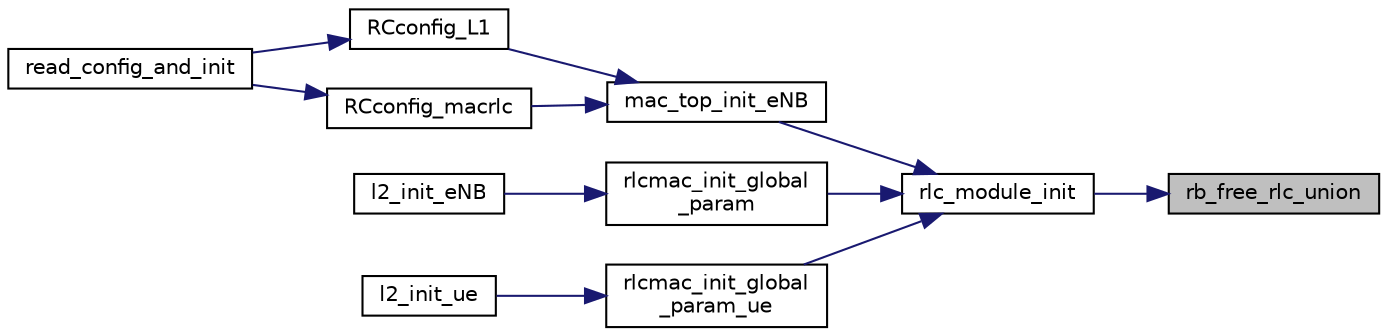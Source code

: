 digraph "rb_free_rlc_union"
{
 // LATEX_PDF_SIZE
  edge [fontname="Helvetica",fontsize="10",labelfontname="Helvetica",labelfontsize="10"];
  node [fontname="Helvetica",fontsize="10",shape=record];
  rankdir="RL";
  Node1 [label="rb_free_rlc_union",height=0.2,width=0.4,color="black", fillcolor="grey75", style="filled", fontcolor="black",tooltip="Free the rlc memory contained in the RLC embedded in the rlc_union_t struct pointed by of the rlcu_pP..."];
  Node1 -> Node2 [dir="back",color="midnightblue",fontsize="10",style="solid",fontname="Helvetica"];
  Node2 [label="rlc_module_init",height=0.2,width=0.4,color="black", fillcolor="white", style="filled",URL="$group__em.html#ga8a21a99b77bae78c21114212ee98f69f",tooltip="RAZ the memory of the RLC layer, initialize the memory pool manager (mem_block_t structures mainly us..."];
  Node2 -> Node3 [dir="back",color="midnightblue",fontsize="10",style="solid",fontname="Helvetica"];
  Node3 [label="mac_top_init_eNB",height=0.2,width=0.4,color="black", fillcolor="white", style="filled",URL="$group____mac.html#ga7b366a80fdb7f92ef5b4418560f2c330",tooltip=" "];
  Node3 -> Node4 [dir="back",color="midnightblue",fontsize="10",style="solid",fontname="Helvetica"];
  Node4 [label="RCconfig_L1",height=0.2,width=0.4,color="black", fillcolor="white", style="filled",URL="$group____enb__app.html#gaf0a0b784f891b689029fdac80981bb48",tooltip=" "];
  Node4 -> Node5 [dir="back",color="midnightblue",fontsize="10",style="solid",fontname="Helvetica"];
  Node5 [label="read_config_and_init",height=0.2,width=0.4,color="black", fillcolor="white", style="filled",URL="$group____enb__app.html#gafd8182cd803334f6a7df61898dc81389",tooltip=" "];
  Node3 -> Node6 [dir="back",color="midnightblue",fontsize="10",style="solid",fontname="Helvetica"];
  Node6 [label="RCconfig_macrlc",height=0.2,width=0.4,color="black", fillcolor="white", style="filled",URL="$group____enb__app.html#gad938d81629b25898f7beb6f9c854846b",tooltip=" "];
  Node6 -> Node5 [dir="back",color="midnightblue",fontsize="10",style="solid",fontname="Helvetica"];
  Node2 -> Node7 [dir="back",color="midnightblue",fontsize="10",style="solid",fontname="Helvetica"];
  Node7 [label="rlcmac_init_global\l_param",height=0.2,width=0.4,color="black", fillcolor="white", style="filled",URL="$LAYER2_2MAC_2main_8c.html#a0bec028cc2ce7c4aaaf426b17ed7921f",tooltip=" "];
  Node7 -> Node8 [dir="back",color="midnightblue",fontsize="10",style="solid",fontname="Helvetica"];
  Node8 [label="l2_init_eNB",height=0.2,width=0.4,color="black", fillcolor="white", style="filled",URL="$group____mac.html#ga2c05eb84abdb36bbe2d9505fdf886af7",tooltip=" "];
  Node2 -> Node9 [dir="back",color="midnightblue",fontsize="10",style="solid",fontname="Helvetica"];
  Node9 [label="rlcmac_init_global\l_param_ue",height=0.2,width=0.4,color="black", fillcolor="white", style="filled",URL="$main__ue_8c.html#a0da856384bb6fe02b877c5535073e721",tooltip=" "];
  Node9 -> Node10 [dir="back",color="midnightblue",fontsize="10",style="solid",fontname="Helvetica"];
  Node10 [label="l2_init_ue",height=0.2,width=0.4,color="black", fillcolor="white", style="filled",URL="$group____mac.html#ga88b1a5dde9de1a9b6c6a3bb25e39953e",tooltip=" "];
}
